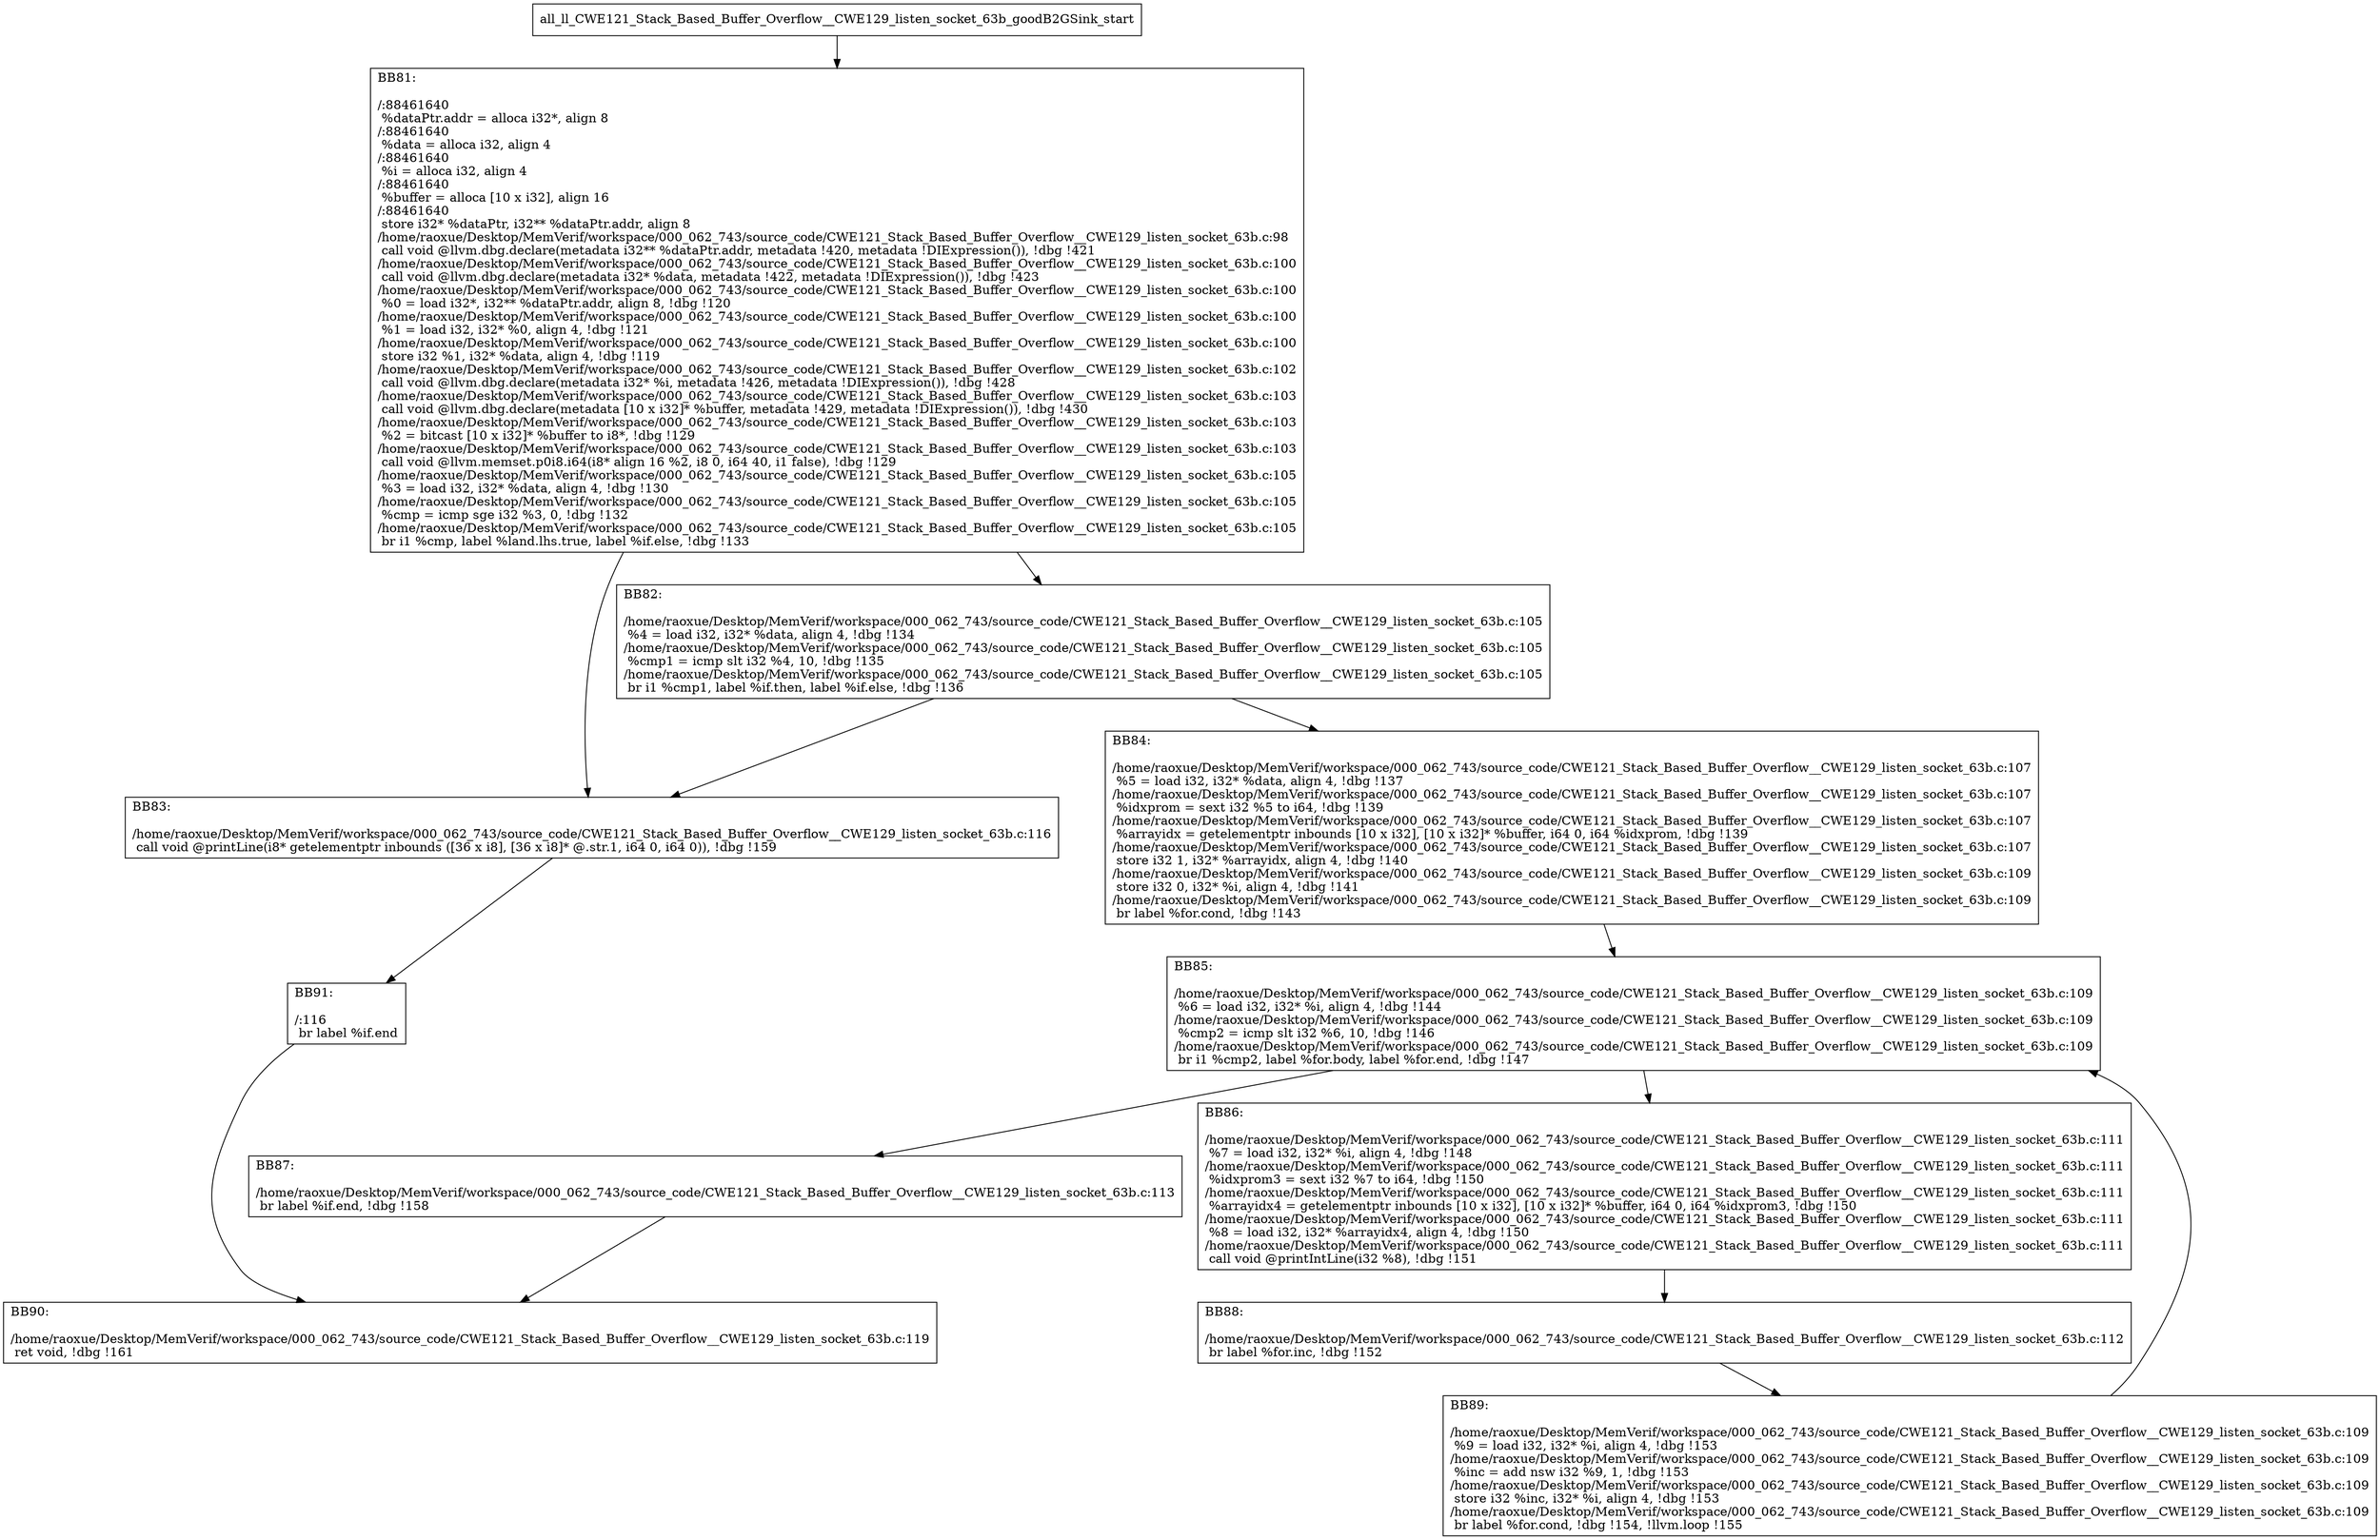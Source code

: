 digraph "CFG for'all_ll_CWE121_Stack_Based_Buffer_Overflow__CWE129_listen_socket_63b_goodB2GSink' function" {
	BBall_ll_CWE121_Stack_Based_Buffer_Overflow__CWE129_listen_socket_63b_goodB2GSink_start[shape=record,label="{all_ll_CWE121_Stack_Based_Buffer_Overflow__CWE129_listen_socket_63b_goodB2GSink_start}"];
	BBall_ll_CWE121_Stack_Based_Buffer_Overflow__CWE129_listen_socket_63b_goodB2GSink_start-> all_ll_CWE121_Stack_Based_Buffer_Overflow__CWE129_listen_socket_63b_goodB2GSinkBB81;
	all_ll_CWE121_Stack_Based_Buffer_Overflow__CWE129_listen_socket_63b_goodB2GSinkBB81 [shape=record, label="{BB81:\l\l/:88461640\l
  %dataPtr.addr = alloca i32*, align 8\l
/:88461640\l
  %data = alloca i32, align 4\l
/:88461640\l
  %i = alloca i32, align 4\l
/:88461640\l
  %buffer = alloca [10 x i32], align 16\l
/:88461640\l
  store i32* %dataPtr, i32** %dataPtr.addr, align 8\l
/home/raoxue/Desktop/MemVerif/workspace/000_062_743/source_code/CWE121_Stack_Based_Buffer_Overflow__CWE129_listen_socket_63b.c:98\l
  call void @llvm.dbg.declare(metadata i32** %dataPtr.addr, metadata !420, metadata !DIExpression()), !dbg !421\l
/home/raoxue/Desktop/MemVerif/workspace/000_062_743/source_code/CWE121_Stack_Based_Buffer_Overflow__CWE129_listen_socket_63b.c:100\l
  call void @llvm.dbg.declare(metadata i32* %data, metadata !422, metadata !DIExpression()), !dbg !423\l
/home/raoxue/Desktop/MemVerif/workspace/000_062_743/source_code/CWE121_Stack_Based_Buffer_Overflow__CWE129_listen_socket_63b.c:100\l
  %0 = load i32*, i32** %dataPtr.addr, align 8, !dbg !120\l
/home/raoxue/Desktop/MemVerif/workspace/000_062_743/source_code/CWE121_Stack_Based_Buffer_Overflow__CWE129_listen_socket_63b.c:100\l
  %1 = load i32, i32* %0, align 4, !dbg !121\l
/home/raoxue/Desktop/MemVerif/workspace/000_062_743/source_code/CWE121_Stack_Based_Buffer_Overflow__CWE129_listen_socket_63b.c:100\l
  store i32 %1, i32* %data, align 4, !dbg !119\l
/home/raoxue/Desktop/MemVerif/workspace/000_062_743/source_code/CWE121_Stack_Based_Buffer_Overflow__CWE129_listen_socket_63b.c:102\l
  call void @llvm.dbg.declare(metadata i32* %i, metadata !426, metadata !DIExpression()), !dbg !428\l
/home/raoxue/Desktop/MemVerif/workspace/000_062_743/source_code/CWE121_Stack_Based_Buffer_Overflow__CWE129_listen_socket_63b.c:103\l
  call void @llvm.dbg.declare(metadata [10 x i32]* %buffer, metadata !429, metadata !DIExpression()), !dbg !430\l
/home/raoxue/Desktop/MemVerif/workspace/000_062_743/source_code/CWE121_Stack_Based_Buffer_Overflow__CWE129_listen_socket_63b.c:103\l
  %2 = bitcast [10 x i32]* %buffer to i8*, !dbg !129\l
/home/raoxue/Desktop/MemVerif/workspace/000_062_743/source_code/CWE121_Stack_Based_Buffer_Overflow__CWE129_listen_socket_63b.c:103\l
  call void @llvm.memset.p0i8.i64(i8* align 16 %2, i8 0, i64 40, i1 false), !dbg !129\l
/home/raoxue/Desktop/MemVerif/workspace/000_062_743/source_code/CWE121_Stack_Based_Buffer_Overflow__CWE129_listen_socket_63b.c:105\l
  %3 = load i32, i32* %data, align 4, !dbg !130\l
/home/raoxue/Desktop/MemVerif/workspace/000_062_743/source_code/CWE121_Stack_Based_Buffer_Overflow__CWE129_listen_socket_63b.c:105\l
  %cmp = icmp sge i32 %3, 0, !dbg !132\l
/home/raoxue/Desktop/MemVerif/workspace/000_062_743/source_code/CWE121_Stack_Based_Buffer_Overflow__CWE129_listen_socket_63b.c:105\l
  br i1 %cmp, label %land.lhs.true, label %if.else, !dbg !133\l
}"];
	all_ll_CWE121_Stack_Based_Buffer_Overflow__CWE129_listen_socket_63b_goodB2GSinkBB81-> all_ll_CWE121_Stack_Based_Buffer_Overflow__CWE129_listen_socket_63b_goodB2GSinkBB82;
	all_ll_CWE121_Stack_Based_Buffer_Overflow__CWE129_listen_socket_63b_goodB2GSinkBB81-> all_ll_CWE121_Stack_Based_Buffer_Overflow__CWE129_listen_socket_63b_goodB2GSinkBB83;
	all_ll_CWE121_Stack_Based_Buffer_Overflow__CWE129_listen_socket_63b_goodB2GSinkBB82 [shape=record, label="{BB82:\l\l/home/raoxue/Desktop/MemVerif/workspace/000_062_743/source_code/CWE121_Stack_Based_Buffer_Overflow__CWE129_listen_socket_63b.c:105\l
  %4 = load i32, i32* %data, align 4, !dbg !134\l
/home/raoxue/Desktop/MemVerif/workspace/000_062_743/source_code/CWE121_Stack_Based_Buffer_Overflow__CWE129_listen_socket_63b.c:105\l
  %cmp1 = icmp slt i32 %4, 10, !dbg !135\l
/home/raoxue/Desktop/MemVerif/workspace/000_062_743/source_code/CWE121_Stack_Based_Buffer_Overflow__CWE129_listen_socket_63b.c:105\l
  br i1 %cmp1, label %if.then, label %if.else, !dbg !136\l
}"];
	all_ll_CWE121_Stack_Based_Buffer_Overflow__CWE129_listen_socket_63b_goodB2GSinkBB82-> all_ll_CWE121_Stack_Based_Buffer_Overflow__CWE129_listen_socket_63b_goodB2GSinkBB84;
	all_ll_CWE121_Stack_Based_Buffer_Overflow__CWE129_listen_socket_63b_goodB2GSinkBB82-> all_ll_CWE121_Stack_Based_Buffer_Overflow__CWE129_listen_socket_63b_goodB2GSinkBB83;
	all_ll_CWE121_Stack_Based_Buffer_Overflow__CWE129_listen_socket_63b_goodB2GSinkBB84 [shape=record, label="{BB84:\l\l/home/raoxue/Desktop/MemVerif/workspace/000_062_743/source_code/CWE121_Stack_Based_Buffer_Overflow__CWE129_listen_socket_63b.c:107\l
  %5 = load i32, i32* %data, align 4, !dbg !137\l
/home/raoxue/Desktop/MemVerif/workspace/000_062_743/source_code/CWE121_Stack_Based_Buffer_Overflow__CWE129_listen_socket_63b.c:107\l
  %idxprom = sext i32 %5 to i64, !dbg !139\l
/home/raoxue/Desktop/MemVerif/workspace/000_062_743/source_code/CWE121_Stack_Based_Buffer_Overflow__CWE129_listen_socket_63b.c:107\l
  %arrayidx = getelementptr inbounds [10 x i32], [10 x i32]* %buffer, i64 0, i64 %idxprom, !dbg !139\l
/home/raoxue/Desktop/MemVerif/workspace/000_062_743/source_code/CWE121_Stack_Based_Buffer_Overflow__CWE129_listen_socket_63b.c:107\l
  store i32 1, i32* %arrayidx, align 4, !dbg !140\l
/home/raoxue/Desktop/MemVerif/workspace/000_062_743/source_code/CWE121_Stack_Based_Buffer_Overflow__CWE129_listen_socket_63b.c:109\l
  store i32 0, i32* %i, align 4, !dbg !141\l
/home/raoxue/Desktop/MemVerif/workspace/000_062_743/source_code/CWE121_Stack_Based_Buffer_Overflow__CWE129_listen_socket_63b.c:109\l
  br label %for.cond, !dbg !143\l
}"];
	all_ll_CWE121_Stack_Based_Buffer_Overflow__CWE129_listen_socket_63b_goodB2GSinkBB84-> all_ll_CWE121_Stack_Based_Buffer_Overflow__CWE129_listen_socket_63b_goodB2GSinkBB85;
	all_ll_CWE121_Stack_Based_Buffer_Overflow__CWE129_listen_socket_63b_goodB2GSinkBB85 [shape=record, label="{BB85:\l\l/home/raoxue/Desktop/MemVerif/workspace/000_062_743/source_code/CWE121_Stack_Based_Buffer_Overflow__CWE129_listen_socket_63b.c:109\l
  %6 = load i32, i32* %i, align 4, !dbg !144\l
/home/raoxue/Desktop/MemVerif/workspace/000_062_743/source_code/CWE121_Stack_Based_Buffer_Overflow__CWE129_listen_socket_63b.c:109\l
  %cmp2 = icmp slt i32 %6, 10, !dbg !146\l
/home/raoxue/Desktop/MemVerif/workspace/000_062_743/source_code/CWE121_Stack_Based_Buffer_Overflow__CWE129_listen_socket_63b.c:109\l
  br i1 %cmp2, label %for.body, label %for.end, !dbg !147\l
}"];
	all_ll_CWE121_Stack_Based_Buffer_Overflow__CWE129_listen_socket_63b_goodB2GSinkBB85-> all_ll_CWE121_Stack_Based_Buffer_Overflow__CWE129_listen_socket_63b_goodB2GSinkBB86;
	all_ll_CWE121_Stack_Based_Buffer_Overflow__CWE129_listen_socket_63b_goodB2GSinkBB85-> all_ll_CWE121_Stack_Based_Buffer_Overflow__CWE129_listen_socket_63b_goodB2GSinkBB87;
	all_ll_CWE121_Stack_Based_Buffer_Overflow__CWE129_listen_socket_63b_goodB2GSinkBB86 [shape=record, label="{BB86:\l\l/home/raoxue/Desktop/MemVerif/workspace/000_062_743/source_code/CWE121_Stack_Based_Buffer_Overflow__CWE129_listen_socket_63b.c:111\l
  %7 = load i32, i32* %i, align 4, !dbg !148\l
/home/raoxue/Desktop/MemVerif/workspace/000_062_743/source_code/CWE121_Stack_Based_Buffer_Overflow__CWE129_listen_socket_63b.c:111\l
  %idxprom3 = sext i32 %7 to i64, !dbg !150\l
/home/raoxue/Desktop/MemVerif/workspace/000_062_743/source_code/CWE121_Stack_Based_Buffer_Overflow__CWE129_listen_socket_63b.c:111\l
  %arrayidx4 = getelementptr inbounds [10 x i32], [10 x i32]* %buffer, i64 0, i64 %idxprom3, !dbg !150\l
/home/raoxue/Desktop/MemVerif/workspace/000_062_743/source_code/CWE121_Stack_Based_Buffer_Overflow__CWE129_listen_socket_63b.c:111\l
  %8 = load i32, i32* %arrayidx4, align 4, !dbg !150\l
/home/raoxue/Desktop/MemVerif/workspace/000_062_743/source_code/CWE121_Stack_Based_Buffer_Overflow__CWE129_listen_socket_63b.c:111\l
  call void @printIntLine(i32 %8), !dbg !151\l
}"];
	all_ll_CWE121_Stack_Based_Buffer_Overflow__CWE129_listen_socket_63b_goodB2GSinkBB86-> all_ll_CWE121_Stack_Based_Buffer_Overflow__CWE129_listen_socket_63b_goodB2GSinkBB88;
	all_ll_CWE121_Stack_Based_Buffer_Overflow__CWE129_listen_socket_63b_goodB2GSinkBB88 [shape=record, label="{BB88:\l\l/home/raoxue/Desktop/MemVerif/workspace/000_062_743/source_code/CWE121_Stack_Based_Buffer_Overflow__CWE129_listen_socket_63b.c:112\l
  br label %for.inc, !dbg !152\l
}"];
	all_ll_CWE121_Stack_Based_Buffer_Overflow__CWE129_listen_socket_63b_goodB2GSinkBB88-> all_ll_CWE121_Stack_Based_Buffer_Overflow__CWE129_listen_socket_63b_goodB2GSinkBB89;
	all_ll_CWE121_Stack_Based_Buffer_Overflow__CWE129_listen_socket_63b_goodB2GSinkBB89 [shape=record, label="{BB89:\l\l/home/raoxue/Desktop/MemVerif/workspace/000_062_743/source_code/CWE121_Stack_Based_Buffer_Overflow__CWE129_listen_socket_63b.c:109\l
  %9 = load i32, i32* %i, align 4, !dbg !153\l
/home/raoxue/Desktop/MemVerif/workspace/000_062_743/source_code/CWE121_Stack_Based_Buffer_Overflow__CWE129_listen_socket_63b.c:109\l
  %inc = add nsw i32 %9, 1, !dbg !153\l
/home/raoxue/Desktop/MemVerif/workspace/000_062_743/source_code/CWE121_Stack_Based_Buffer_Overflow__CWE129_listen_socket_63b.c:109\l
  store i32 %inc, i32* %i, align 4, !dbg !153\l
/home/raoxue/Desktop/MemVerif/workspace/000_062_743/source_code/CWE121_Stack_Based_Buffer_Overflow__CWE129_listen_socket_63b.c:109\l
  br label %for.cond, !dbg !154, !llvm.loop !155\l
}"];
	all_ll_CWE121_Stack_Based_Buffer_Overflow__CWE129_listen_socket_63b_goodB2GSinkBB89-> all_ll_CWE121_Stack_Based_Buffer_Overflow__CWE129_listen_socket_63b_goodB2GSinkBB85;
	all_ll_CWE121_Stack_Based_Buffer_Overflow__CWE129_listen_socket_63b_goodB2GSinkBB87 [shape=record, label="{BB87:\l\l/home/raoxue/Desktop/MemVerif/workspace/000_062_743/source_code/CWE121_Stack_Based_Buffer_Overflow__CWE129_listen_socket_63b.c:113\l
  br label %if.end, !dbg !158\l
}"];
	all_ll_CWE121_Stack_Based_Buffer_Overflow__CWE129_listen_socket_63b_goodB2GSinkBB87-> all_ll_CWE121_Stack_Based_Buffer_Overflow__CWE129_listen_socket_63b_goodB2GSinkBB90;
	all_ll_CWE121_Stack_Based_Buffer_Overflow__CWE129_listen_socket_63b_goodB2GSinkBB83 [shape=record, label="{BB83:\l\l/home/raoxue/Desktop/MemVerif/workspace/000_062_743/source_code/CWE121_Stack_Based_Buffer_Overflow__CWE129_listen_socket_63b.c:116\l
  call void @printLine(i8* getelementptr inbounds ([36 x i8], [36 x i8]* @.str.1, i64 0, i64 0)), !dbg !159\l
}"];
	all_ll_CWE121_Stack_Based_Buffer_Overflow__CWE129_listen_socket_63b_goodB2GSinkBB83-> all_ll_CWE121_Stack_Based_Buffer_Overflow__CWE129_listen_socket_63b_goodB2GSinkBB91;
	all_ll_CWE121_Stack_Based_Buffer_Overflow__CWE129_listen_socket_63b_goodB2GSinkBB91 [shape=record, label="{BB91:\l\l/:116\l
  br label %if.end\l
}"];
	all_ll_CWE121_Stack_Based_Buffer_Overflow__CWE129_listen_socket_63b_goodB2GSinkBB91-> all_ll_CWE121_Stack_Based_Buffer_Overflow__CWE129_listen_socket_63b_goodB2GSinkBB90;
	all_ll_CWE121_Stack_Based_Buffer_Overflow__CWE129_listen_socket_63b_goodB2GSinkBB90 [shape=record, label="{BB90:\l\l/home/raoxue/Desktop/MemVerif/workspace/000_062_743/source_code/CWE121_Stack_Based_Buffer_Overflow__CWE129_listen_socket_63b.c:119\l
  ret void, !dbg !161\l
}"];
}
